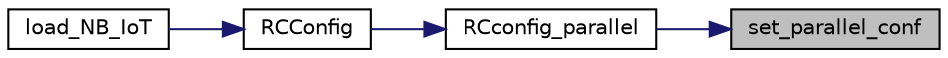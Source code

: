 digraph "set_parallel_conf"
{
 // LATEX_PDF_SIZE
  edge [fontname="Helvetica",fontsize="10",labelfontname="Helvetica",labelfontsize="10"];
  node [fontname="Helvetica",fontsize="10",shape=record];
  rankdir="RL";
  Node1 [label="set_parallel_conf",height=0.2,width=0.4,color="black", fillcolor="grey75", style="filled", fontcolor="black",tooltip=" "];
  Node1 -> Node2 [dir="back",color="midnightblue",fontsize="10",style="solid",fontname="Helvetica"];
  Node2 [label="RCconfig_parallel",height=0.2,width=0.4,color="black", fillcolor="white", style="filled",URL="$enb__config_8c.html#a53c2a70dcef2644cb4f1856648c1f6b4",tooltip=" "];
  Node2 -> Node3 [dir="back",color="midnightblue",fontsize="10",style="solid",fontname="Helvetica"];
  Node3 [label="RCConfig",height=0.2,width=0.4,color="black", fillcolor="white", style="filled",URL="$group____enb__app.html#ga4bae373d4990af9e8fa36c5f6214e27a",tooltip=" "];
  Node3 -> Node4 [dir="back",color="midnightblue",fontsize="10",style="solid",fontname="Helvetica"];
  Node4 [label="load_NB_IoT",height=0.2,width=0.4,color="black", fillcolor="white", style="filled",URL="$NB__IoT__interface_8h.html#ab8f8bdf0382afdb77f374381ae382961",tooltip=" "];
}
